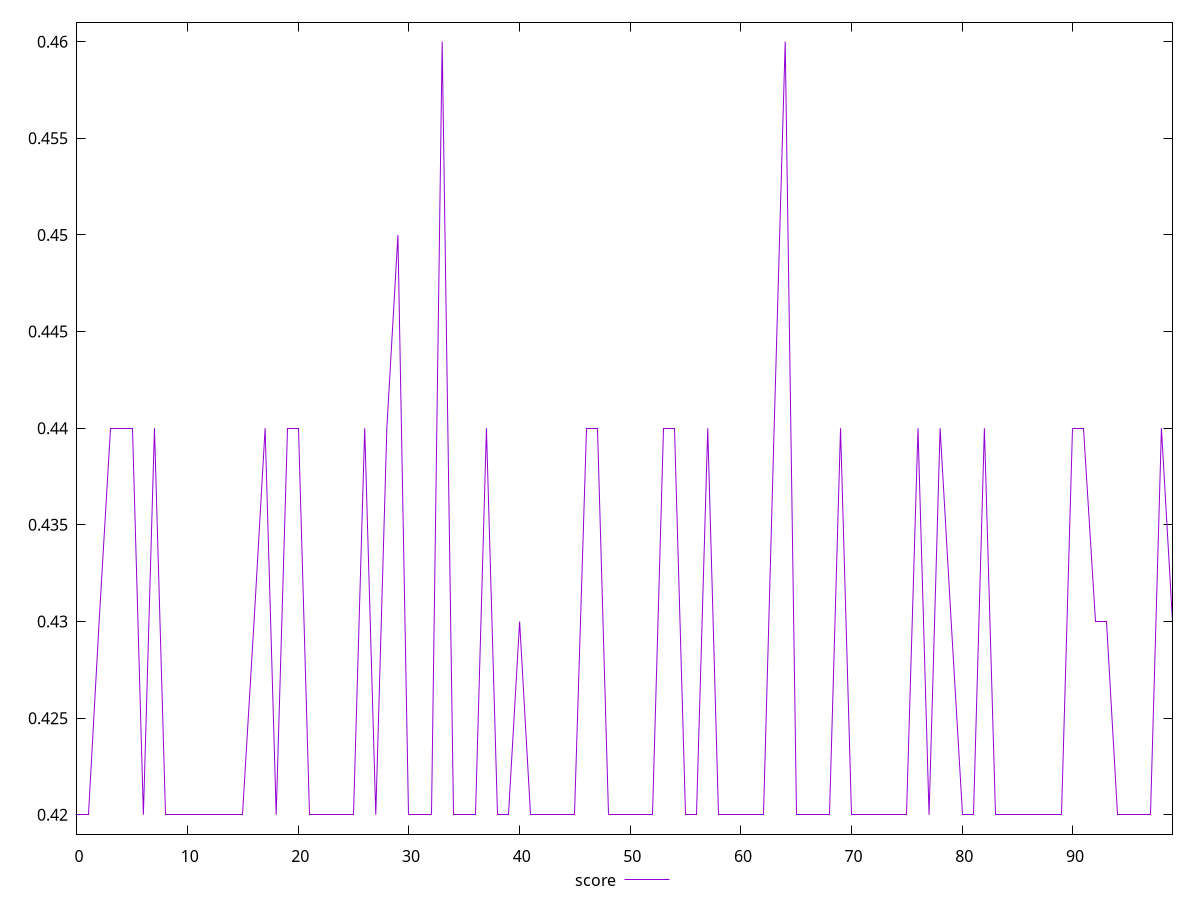 reset

$score <<EOF
0 0.42
1 0.42
2 0.43
3 0.44
4 0.44
5 0.44
6 0.42
7 0.44
8 0.42
9 0.42
10 0.42
11 0.42
12 0.42
13 0.42
14 0.42
15 0.42
16 0.43
17 0.44
18 0.42
19 0.44
20 0.44
21 0.42
22 0.42
23 0.42
24 0.42
25 0.42
26 0.44
27 0.42
28 0.44
29 0.45
30 0.42
31 0.42
32 0.42
33 0.46
34 0.42
35 0.42
36 0.42
37 0.44
38 0.42
39 0.42
40 0.43
41 0.42
42 0.42
43 0.42
44 0.42
45 0.42
46 0.44
47 0.44
48 0.42
49 0.42
50 0.42
51 0.42
52 0.42
53 0.44
54 0.44
55 0.42
56 0.42
57 0.44
58 0.42
59 0.42
60 0.42
62 0.42
63 0.44
64 0.46
65 0.42
66 0.42
67 0.42
68 0.42
69 0.44
70 0.42
71 0.42
72 0.42
73 0.42
74 0.42
75 0.42
76 0.44
77 0.42
78 0.44
79 0.43
80 0.42
81 0.42
82 0.44
83 0.42
84 0.42
85 0.42
86 0.42
87 0.42
88 0.42
89 0.42
90 0.44
91 0.44
92 0.43
93 0.43
94 0.42
95 0.42
96 0.42
97 0.42
98 0.44
99 0.43
EOF

set key outside below
set xrange [0:99]
set yrange [0.419:0.461]
set trange [0.419:0.461]
set terminal svg size 640, 500 enhanced background rgb 'white'
set output "reports/report_00030_2021-02-24T20-42-31.540Z/uses-http2/samples/card/score/values.svg"

plot $score title "score" with line

reset
